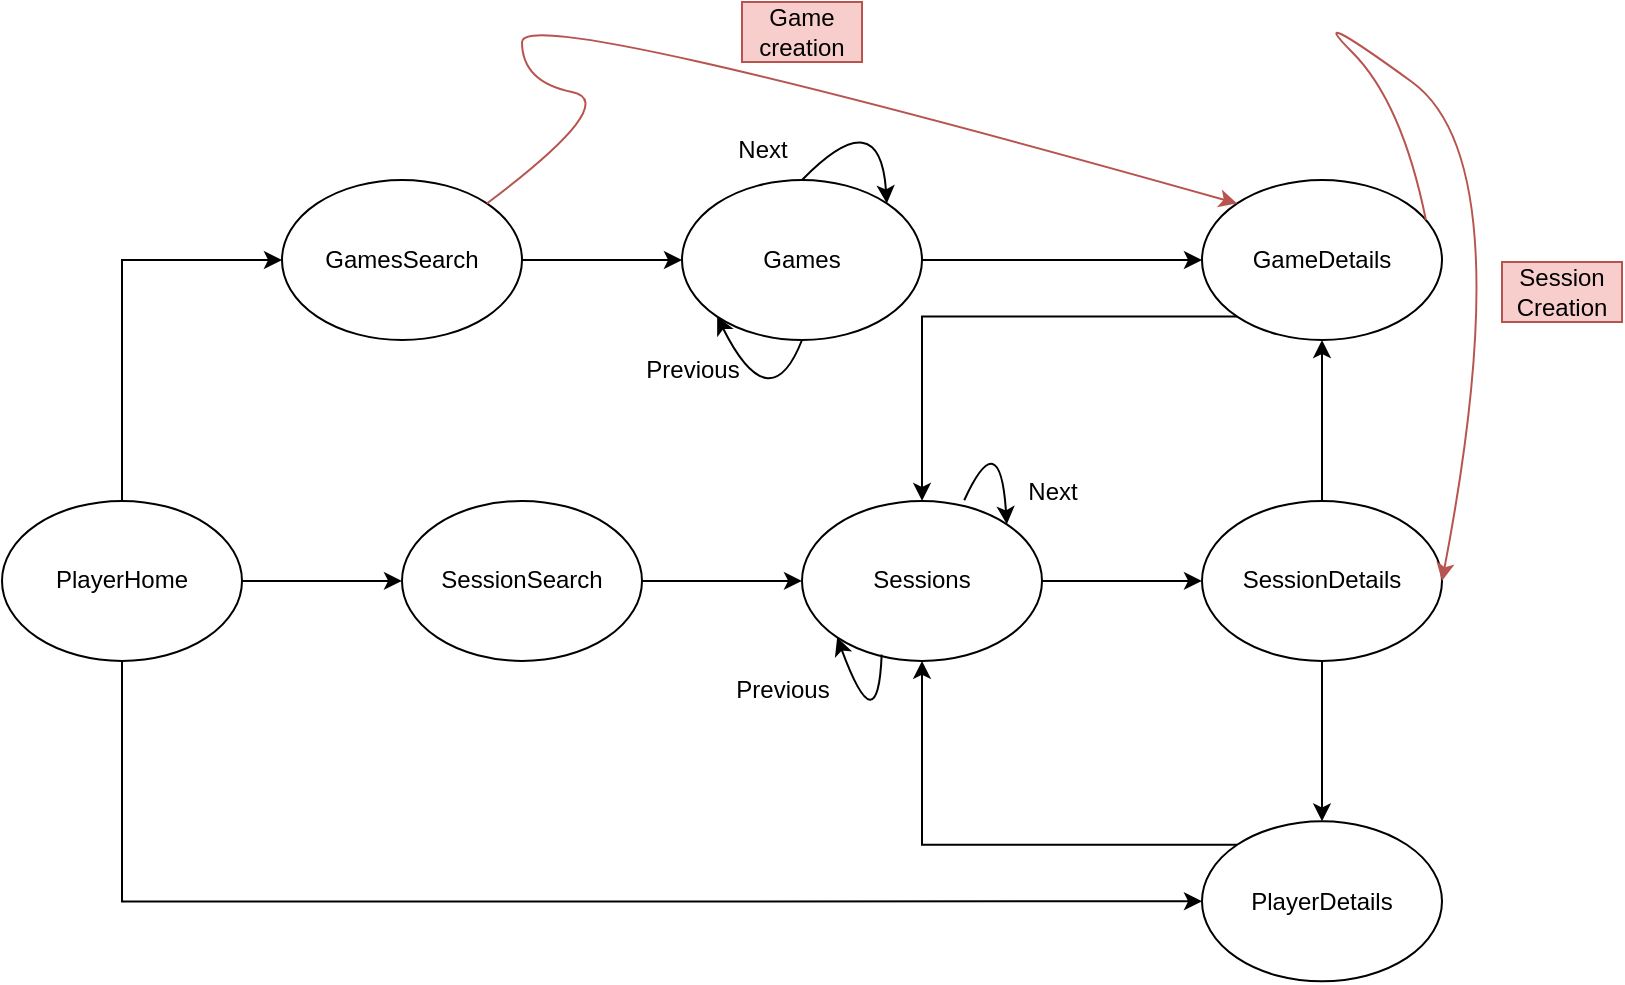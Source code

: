 <mxfile version="24.3.1" type="device">
  <diagram name="Página-1" id="NKFgEqGkxe1qv2dZLXt7">
    <mxGraphModel dx="1434" dy="818" grid="1" gridSize="10" guides="1" tooltips="1" connect="1" arrows="1" fold="1" page="1" pageScale="1" pageWidth="827" pageHeight="1169" math="0" shadow="0">
      <root>
        <mxCell id="0" />
        <mxCell id="1" parent="0" />
        <mxCell id="ochfXIyHOkyKtOQnSNJS-15" style="edgeStyle=orthogonalEdgeStyle;rounded=0;orthogonalLoop=1;jettySize=auto;html=1;exitX=0.5;exitY=0;exitDx=0;exitDy=0;entryX=0;entryY=0.5;entryDx=0;entryDy=0;" parent="1" source="ochfXIyHOkyKtOQnSNJS-1" target="ochfXIyHOkyKtOQnSNJS-2" edge="1">
          <mxGeometry relative="1" as="geometry" />
        </mxCell>
        <mxCell id="ochfXIyHOkyKtOQnSNJS-16" style="edgeStyle=orthogonalEdgeStyle;rounded=0;orthogonalLoop=1;jettySize=auto;html=1;exitX=1;exitY=0.5;exitDx=0;exitDy=0;entryX=0;entryY=0.5;entryDx=0;entryDy=0;" parent="1" source="ochfXIyHOkyKtOQnSNJS-1" target="ochfXIyHOkyKtOQnSNJS-3" edge="1">
          <mxGeometry relative="1" as="geometry" />
        </mxCell>
        <mxCell id="ochfXIyHOkyKtOQnSNJS-17" style="edgeStyle=orthogonalEdgeStyle;rounded=0;orthogonalLoop=1;jettySize=auto;html=1;exitX=0.5;exitY=1;exitDx=0;exitDy=0;entryX=0;entryY=0.5;entryDx=0;entryDy=0;" parent="1" source="ochfXIyHOkyKtOQnSNJS-1" target="ochfXIyHOkyKtOQnSNJS-6" edge="1">
          <mxGeometry relative="1" as="geometry">
            <mxPoint x="120" y="440.0" as="sourcePoint" />
            <Array as="points">
              <mxPoint x="120" y="540" />
            </Array>
          </mxGeometry>
        </mxCell>
        <mxCell id="ochfXIyHOkyKtOQnSNJS-1" value="PlayerHome" style="ellipse;whiteSpace=wrap;html=1;rotation=0;" parent="1" vertex="1">
          <mxGeometry x="60" y="339.44" width="120" height="80" as="geometry" />
        </mxCell>
        <mxCell id="ochfXIyHOkyKtOQnSNJS-32" style="edgeStyle=orthogonalEdgeStyle;rounded=0;orthogonalLoop=1;jettySize=auto;html=1;exitX=1;exitY=0.5;exitDx=0;exitDy=0;" parent="1" source="ochfXIyHOkyKtOQnSNJS-2" target="ochfXIyHOkyKtOQnSNJS-28" edge="1">
          <mxGeometry relative="1" as="geometry" />
        </mxCell>
        <mxCell id="ochfXIyHOkyKtOQnSNJS-2" value="GamesSearch" style="ellipse;whiteSpace=wrap;html=1;rotation=0;" parent="1" vertex="1">
          <mxGeometry x="200" y="179" width="120" height="80" as="geometry" />
        </mxCell>
        <mxCell id="ochfXIyHOkyKtOQnSNJS-18" style="edgeStyle=orthogonalEdgeStyle;rounded=0;orthogonalLoop=1;jettySize=auto;html=1;exitX=1;exitY=0.5;exitDx=0;exitDy=0;entryX=0;entryY=0.5;entryDx=0;entryDy=0;" parent="1" source="ochfXIyHOkyKtOQnSNJS-3" target="ochfXIyHOkyKtOQnSNJS-4" edge="1">
          <mxGeometry relative="1" as="geometry" />
        </mxCell>
        <mxCell id="ochfXIyHOkyKtOQnSNJS-3" value="SessionSearch" style="ellipse;whiteSpace=wrap;html=1;rotation=0;" parent="1" vertex="1">
          <mxGeometry x="260" y="339.44" width="120" height="80" as="geometry" />
        </mxCell>
        <mxCell id="ochfXIyHOkyKtOQnSNJS-10" style="edgeStyle=orthogonalEdgeStyle;rounded=0;orthogonalLoop=1;jettySize=auto;html=1;exitX=1;exitY=0.5;exitDx=0;exitDy=0;entryX=0;entryY=0.5;entryDx=0;entryDy=0;" parent="1" source="ochfXIyHOkyKtOQnSNJS-4" target="ochfXIyHOkyKtOQnSNJS-5" edge="1">
          <mxGeometry relative="1" as="geometry" />
        </mxCell>
        <mxCell id="ochfXIyHOkyKtOQnSNJS-4" value="Sessions" style="ellipse;whiteSpace=wrap;html=1;rotation=0;" parent="1" vertex="1">
          <mxGeometry x="460" y="339.44" width="120" height="80" as="geometry" />
        </mxCell>
        <mxCell id="ochfXIyHOkyKtOQnSNJS-8" style="edgeStyle=orthogonalEdgeStyle;rounded=0;orthogonalLoop=1;jettySize=auto;html=1;exitX=0.5;exitY=0;exitDx=0;exitDy=0;entryX=0.5;entryY=1;entryDx=0;entryDy=0;" parent="1" source="ochfXIyHOkyKtOQnSNJS-5" target="ochfXIyHOkyKtOQnSNJS-7" edge="1">
          <mxGeometry relative="1" as="geometry" />
        </mxCell>
        <mxCell id="ochfXIyHOkyKtOQnSNJS-9" style="edgeStyle=orthogonalEdgeStyle;rounded=0;orthogonalLoop=1;jettySize=auto;html=1;exitX=0.5;exitY=1;exitDx=0;exitDy=0;entryX=0.5;entryY=0;entryDx=0;entryDy=0;" parent="1" source="ochfXIyHOkyKtOQnSNJS-5" target="ochfXIyHOkyKtOQnSNJS-6" edge="1">
          <mxGeometry relative="1" as="geometry" />
        </mxCell>
        <mxCell id="ochfXIyHOkyKtOQnSNJS-5" value="SessionDetails" style="ellipse;whiteSpace=wrap;html=1;rotation=0;" parent="1" vertex="1">
          <mxGeometry x="660" y="339.44" width="120" height="80" as="geometry" />
        </mxCell>
        <mxCell id="ochfXIyHOkyKtOQnSNJS-11" style="edgeStyle=orthogonalEdgeStyle;rounded=0;orthogonalLoop=1;jettySize=auto;html=1;exitX=0;exitY=0;exitDx=0;exitDy=0;entryX=0.5;entryY=1;entryDx=0;entryDy=0;" parent="1" source="ochfXIyHOkyKtOQnSNJS-6" target="ochfXIyHOkyKtOQnSNJS-4" edge="1">
          <mxGeometry relative="1" as="geometry" />
        </mxCell>
        <mxCell id="ochfXIyHOkyKtOQnSNJS-6" value="PlayerDetails" style="ellipse;whiteSpace=wrap;html=1;rotation=0;" parent="1" vertex="1">
          <mxGeometry x="660" y="499.68" width="120" height="80" as="geometry" />
        </mxCell>
        <mxCell id="ochfXIyHOkyKtOQnSNJS-12" style="edgeStyle=orthogonalEdgeStyle;rounded=0;orthogonalLoop=1;jettySize=auto;html=1;exitX=0;exitY=1;exitDx=0;exitDy=0;entryX=0.5;entryY=0;entryDx=0;entryDy=0;" parent="1" source="ochfXIyHOkyKtOQnSNJS-7" target="ochfXIyHOkyKtOQnSNJS-4" edge="1">
          <mxGeometry relative="1" as="geometry">
            <mxPoint x="545.02" y="329" as="targetPoint" />
          </mxGeometry>
        </mxCell>
        <mxCell id="ochfXIyHOkyKtOQnSNJS-7" value="GameDetails" style="ellipse;whiteSpace=wrap;html=1;rotation=0;" parent="1" vertex="1">
          <mxGeometry x="660" y="179" width="120" height="80" as="geometry" />
        </mxCell>
        <mxCell id="ochfXIyHOkyKtOQnSNJS-20" value="Previous" style="text;html=1;align=center;verticalAlign=middle;resizable=0;points=[];autosize=1;strokeColor=none;fillColor=none;" parent="1" vertex="1">
          <mxGeometry x="415.02" y="419.44" width="70" height="30" as="geometry" />
        </mxCell>
        <mxCell id="ochfXIyHOkyKtOQnSNJS-23" value="Next" style="text;html=1;align=center;verticalAlign=middle;resizable=0;points=[];autosize=1;strokeColor=none;fillColor=none;" parent="1" vertex="1">
          <mxGeometry x="560" y="320" width="50" height="30" as="geometry" />
        </mxCell>
        <mxCell id="ochfXIyHOkyKtOQnSNJS-33" style="edgeStyle=orthogonalEdgeStyle;rounded=0;orthogonalLoop=1;jettySize=auto;html=1;exitX=1;exitY=0.5;exitDx=0;exitDy=0;entryX=0;entryY=0.5;entryDx=0;entryDy=0;" parent="1" source="ochfXIyHOkyKtOQnSNJS-28" target="ochfXIyHOkyKtOQnSNJS-7" edge="1">
          <mxGeometry relative="1" as="geometry" />
        </mxCell>
        <mxCell id="ochfXIyHOkyKtOQnSNJS-28" value="Games" style="ellipse;whiteSpace=wrap;html=1;rotation=0;" parent="1" vertex="1">
          <mxGeometry x="400" y="179" width="120" height="80" as="geometry" />
        </mxCell>
        <mxCell id="ochfXIyHOkyKtOQnSNJS-29" value="Next" style="text;html=1;align=center;verticalAlign=middle;resizable=0;points=[];autosize=1;strokeColor=none;fillColor=none;" parent="1" vertex="1">
          <mxGeometry x="415.02" y="149" width="50" height="30" as="geometry" />
        </mxCell>
        <mxCell id="ochfXIyHOkyKtOQnSNJS-31" value="Previous" style="text;html=1;align=center;verticalAlign=middle;resizable=0;points=[];autosize=1;strokeColor=none;fillColor=none;" parent="1" vertex="1">
          <mxGeometry x="370" y="259" width="70" height="30" as="geometry" />
        </mxCell>
        <mxCell id="6LK2iCrdNSkzH9gPtqsH-1" value="" style="curved=1;endArrow=classic;html=1;rounded=0;exitX=0.5;exitY=0;exitDx=0;exitDy=0;entryX=1;entryY=0;entryDx=0;entryDy=0;" parent="1" source="ochfXIyHOkyKtOQnSNJS-28" target="ochfXIyHOkyKtOQnSNJS-28" edge="1">
          <mxGeometry width="50" height="50" relative="1" as="geometry">
            <mxPoint x="440" y="178" as="sourcePoint" />
            <mxPoint x="480" y="179" as="targetPoint" />
            <Array as="points">
              <mxPoint x="499" y="139" />
            </Array>
          </mxGeometry>
        </mxCell>
        <mxCell id="6LK2iCrdNSkzH9gPtqsH-2" value="" style="curved=1;endArrow=classic;html=1;rounded=0;exitX=0.5;exitY=1;exitDx=0;exitDy=0;entryX=0;entryY=1;entryDx=0;entryDy=0;" parent="1" source="ochfXIyHOkyKtOQnSNJS-28" target="ochfXIyHOkyKtOQnSNJS-28" edge="1">
          <mxGeometry width="50" height="50" relative="1" as="geometry">
            <mxPoint x="405" y="327.72" as="sourcePoint" />
            <mxPoint x="443.891" y="339.436" as="targetPoint" />
            <Array as="points">
              <mxPoint x="444" y="300" />
            </Array>
          </mxGeometry>
        </mxCell>
        <mxCell id="6LK2iCrdNSkzH9gPtqsH-3" value="" style="curved=1;endArrow=classic;html=1;rounded=0;exitX=0.676;exitY=-0.004;exitDx=0;exitDy=0;entryX=1;entryY=0;entryDx=0;entryDy=0;exitPerimeter=0;" parent="1" source="ochfXIyHOkyKtOQnSNJS-4" target="ochfXIyHOkyKtOQnSNJS-4" edge="1">
          <mxGeometry width="50" height="50" relative="1" as="geometry">
            <mxPoint x="540" y="340" as="sourcePoint" />
            <mxPoint x="578.891" y="351.716" as="targetPoint" />
            <Array as="points">
              <mxPoint x="559" y="300" />
            </Array>
          </mxGeometry>
        </mxCell>
        <mxCell id="6LK2iCrdNSkzH9gPtqsH-4" value="" style="curved=1;endArrow=classic;html=1;rounded=0;exitX=0.332;exitY=0.961;exitDx=0;exitDy=0;entryX=0;entryY=1;entryDx=0;entryDy=0;exitPerimeter=0;" parent="1" source="ochfXIyHOkyKtOQnSNJS-4" target="ochfXIyHOkyKtOQnSNJS-4" edge="1">
          <mxGeometry width="50" height="50" relative="1" as="geometry">
            <mxPoint x="513.89" y="421.72" as="sourcePoint" />
            <mxPoint x="474.999" y="410.004" as="targetPoint" />
            <Array as="points">
              <mxPoint x="497.89" y="462.72" />
            </Array>
          </mxGeometry>
        </mxCell>
        <mxCell id="CblCl0UuQNC7QLymjNlL-1" value="" style="curved=1;endArrow=classic;html=1;rounded=0;entryX=0;entryY=0;entryDx=0;entryDy=0;exitX=1;exitY=0;exitDx=0;exitDy=0;fillColor=#f8cecc;strokeColor=#b85450;" edge="1" parent="1" source="ochfXIyHOkyKtOQnSNJS-2" target="ochfXIyHOkyKtOQnSNJS-7">
          <mxGeometry width="50" height="50" relative="1" as="geometry">
            <mxPoint x="290" y="120" as="sourcePoint" />
            <mxPoint x="370" y="90" as="targetPoint" />
            <Array as="points">
              <mxPoint x="370" y="140" />
              <mxPoint x="320" y="130" />
              <mxPoint x="320" y="90" />
            </Array>
          </mxGeometry>
        </mxCell>
        <mxCell id="CblCl0UuQNC7QLymjNlL-2" value="Game creation" style="text;html=1;align=center;verticalAlign=middle;whiteSpace=wrap;rounded=0;fillColor=#f8cecc;strokeColor=#b85450;" vertex="1" parent="1">
          <mxGeometry x="430" y="90" width="60" height="30" as="geometry" />
        </mxCell>
        <mxCell id="CblCl0UuQNC7QLymjNlL-3" value="" style="curved=1;endArrow=classic;html=1;rounded=0;exitX=0.933;exitY=0.25;exitDx=0;exitDy=0;exitPerimeter=0;entryX=1;entryY=0.5;entryDx=0;entryDy=0;fillColor=#f8cecc;strokeColor=#b85450;" edge="1" parent="1" source="ochfXIyHOkyKtOQnSNJS-7" target="ochfXIyHOkyKtOQnSNJS-5">
          <mxGeometry width="50" height="50" relative="1" as="geometry">
            <mxPoint x="710" y="140" as="sourcePoint" />
            <mxPoint x="760" y="90" as="targetPoint" />
            <Array as="points">
              <mxPoint x="760" y="140" />
              <mxPoint x="710" y="90" />
              <mxPoint x="820" y="170" />
            </Array>
          </mxGeometry>
        </mxCell>
        <mxCell id="CblCl0UuQNC7QLymjNlL-4" value="Session Creation" style="text;html=1;align=center;verticalAlign=middle;whiteSpace=wrap;rounded=0;fillColor=#f8cecc;strokeColor=#b85450;" vertex="1" parent="1">
          <mxGeometry x="810" y="220" width="60" height="30" as="geometry" />
        </mxCell>
      </root>
    </mxGraphModel>
  </diagram>
</mxfile>
